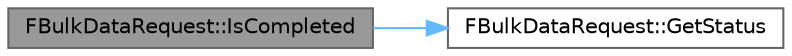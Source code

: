 digraph "FBulkDataRequest::IsCompleted"
{
 // INTERACTIVE_SVG=YES
 // LATEX_PDF_SIZE
  bgcolor="transparent";
  edge [fontname=Helvetica,fontsize=10,labelfontname=Helvetica,labelfontsize=10];
  node [fontname=Helvetica,fontsize=10,shape=box,height=0.2,width=0.4];
  rankdir="LR";
  Node1 [id="Node000001",label="FBulkDataRequest::IsCompleted",height=0.2,width=0.4,color="gray40", fillcolor="grey60", style="filled", fontcolor="black",tooltip="Returns whether the request has been completed."];
  Node1 -> Node2 [id="edge1_Node000001_Node000002",color="steelblue1",style="solid",tooltip=" "];
  Node2 [id="Node000002",label="FBulkDataRequest::GetStatus",height=0.2,width=0.4,color="grey40", fillcolor="white", style="filled",URL="$d7/dcd/classFBulkDataRequest.html#a149739dfdfff0db84911b56089655205",tooltip="Returns current status of the request."];
}
